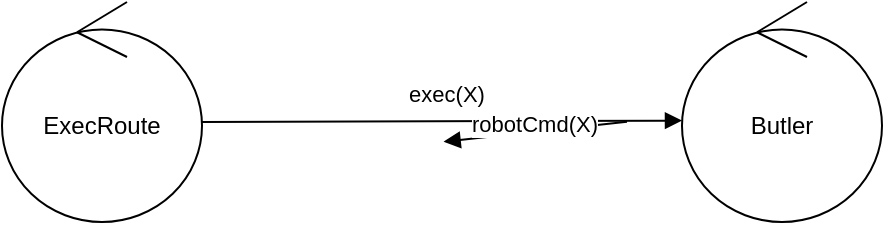 <mxfile version="12.1.0" type="device" pages="1"><diagram id="JYTyOHGOhtkRoVSDCIXd" name="Page-1"><mxGraphModel dx="715" dy="404" grid="1" gridSize="10" guides="1" tooltips="1" connect="1" arrows="1" fold="1" page="1" pageScale="1" pageWidth="827" pageHeight="1169" math="0" shadow="0"><root><mxCell id="0"/><mxCell id="1" parent="0"/><mxCell id="s0b9L_krxAx5MLCL9W3s-2" value="ExecRoute" style="ellipse;shape=umlControl;whiteSpace=wrap;html=1;" vertex="1" parent="1"><mxGeometry x="220" y="340" width="100" height="110" as="geometry"/></mxCell><mxCell id="s0b9L_krxAx5MLCL9W3s-4" value="exec(X)" style="html=1;verticalAlign=bottom;endArrow=block;entryX=0;entryY=0.539;entryDx=0;entryDy=0;entryPerimeter=0;" edge="1" parent="1" target="s0b9L_krxAx5MLCL9W3s-16"><mxGeometry x="0.015" y="5" width="80" relative="1" as="geometry"><mxPoint x="320" y="400" as="sourcePoint"/><mxPoint x="430.8" y="399.84" as="targetPoint"/><mxPoint as="offset"/><Array as="points"/></mxGeometry></mxCell><mxCell id="s0b9L_krxAx5MLCL9W3s-14" value="robotCmd(X)" style="html=1;verticalAlign=bottom;endArrow=block;entryX=0.017;entryY=0.561;entryDx=0;entryDy=0;entryPerimeter=0;exitX=1.025;exitY=0.544;exitDx=0;exitDy=0;exitPerimeter=0;" edge="1" parent="1" target="s0b9L_krxAx5MLCL9W3s-11"><mxGeometry x="0.015" y="5" width="80" relative="1" as="geometry"><mxPoint x="532.5" y="399.84" as="sourcePoint"/><mxPoint x="440.8" y="409.84" as="targetPoint"/><mxPoint as="offset"/><Array as="points"/></mxGeometry></mxCell><mxCell id="s0b9L_krxAx5MLCL9W3s-16" value="Butler" style="ellipse;shape=umlControl;whiteSpace=wrap;html=1;" vertex="1" parent="1"><mxGeometry x="560" y="340" width="100" height="110" as="geometry"/></mxCell></root></mxGraphModel></diagram></mxfile>